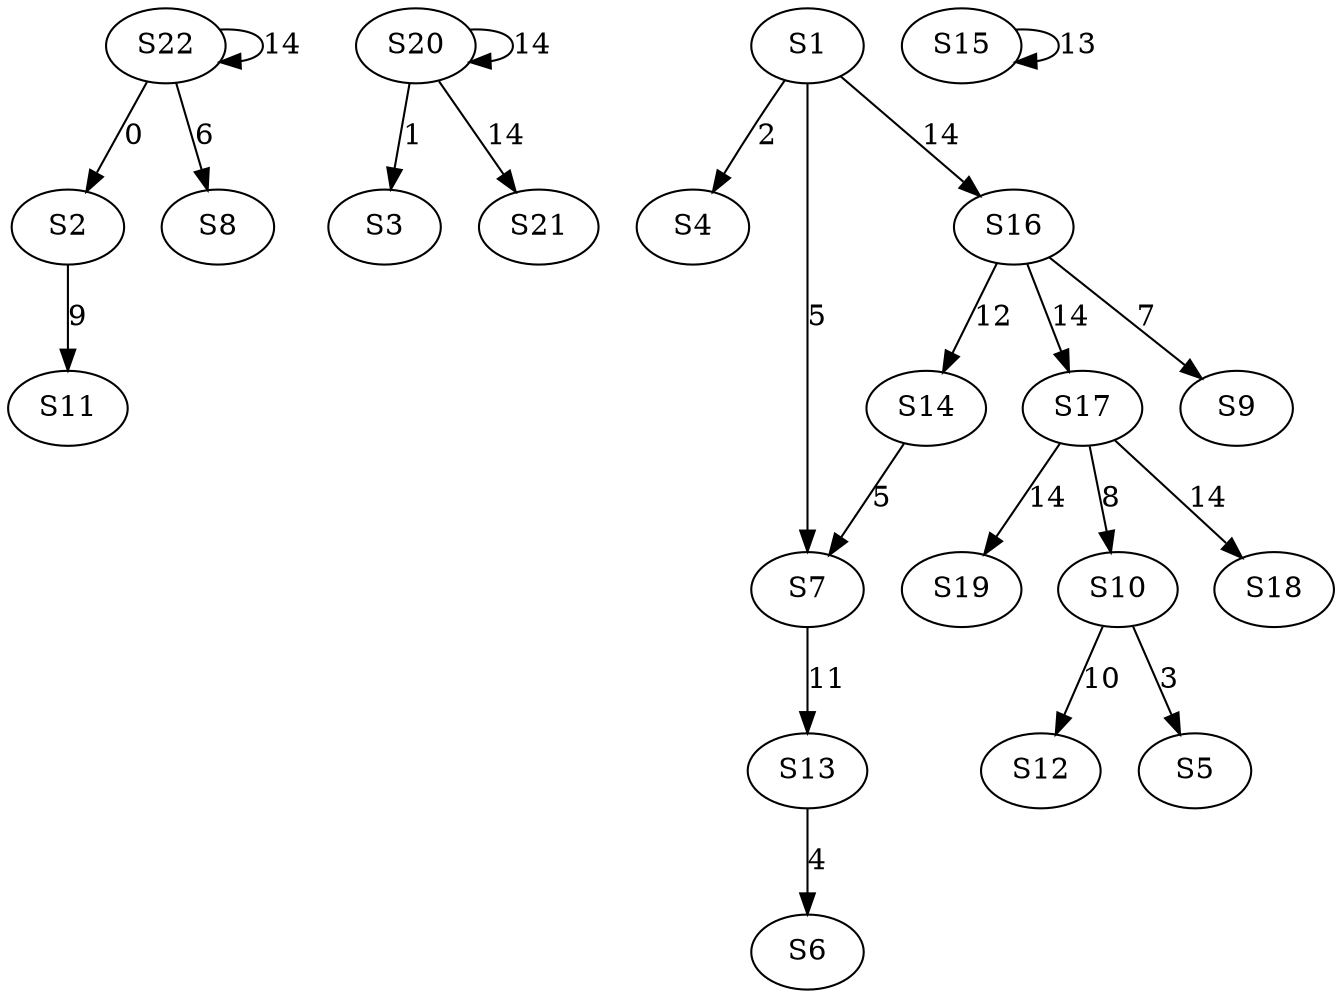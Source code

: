 strict digraph {
	S22 -> S2 [ label = 0 ];
	S20 -> S3 [ label = 1 ];
	S1 -> S4 [ label = 2 ];
	S10 -> S5 [ label = 3 ];
	S13 -> S6 [ label = 4 ];
	S1 -> S7 [ label = 5 ];
	S22 -> S8 [ label = 6 ];
	S16 -> S9 [ label = 7 ];
	S17 -> S10 [ label = 8 ];
	S2 -> S11 [ label = 9 ];
	S10 -> S12 [ label = 10 ];
	S7 -> S13 [ label = 11 ];
	S16 -> S14 [ label = 12 ];
	S15 -> S15 [ label = 13 ];
	S1 -> S16 [ label = 14 ];
	S16 -> S17 [ label = 14 ];
	S17 -> S18 [ label = 14 ];
	S17 -> S19 [ label = 14 ];
	S20 -> S20 [ label = 14 ];
	S20 -> S21 [ label = 14 ];
	S22 -> S22 [ label = 14 ];
	S14 -> S7 [ label = 5 ];
}